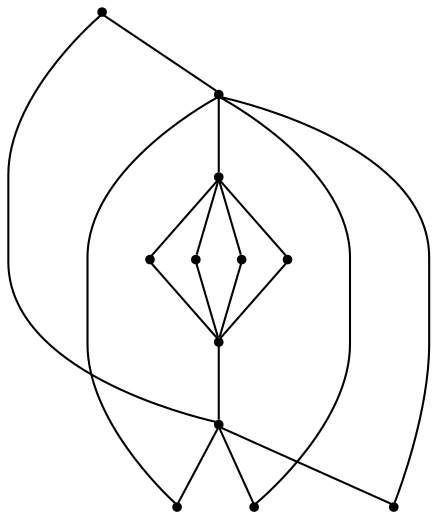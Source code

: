 graph {
  node [shape=point,comment="{\"directed\":false,\"doi\":\"10.1007/978-3-319-50106-2_10\",\"figure\":\"3 (3)\"}"]

  v0 [pos="1387.633477523804,317.6808977679668"]
  v1 [pos="1303.620205707663,391.1897894775773"]
  v2 [pos="1387.633477523804,527.709651223025"]
  v3 [pos="1303.620205707663,601.22052209788"]
  v4 [pos="1334.550120783265,317.6808977679668"]
  v5 [pos="1334.550120783265,527.709651223025"]
  v6 [pos="1303.620205707663,454.19903469872344"]
  v7 [pos="1303.620205707663,244.16804772786713"]
  v8 [pos="1274.537375195141,317.6808977679668"]
  v9 [pos="1219.6068067146869,317.6808977679668"]
  v10 [pos="1219.6068067146869,527.709651223025"]
  v11 [pos="1274.537375195141,527.709651223025"]

  v0 -- v1 [id="-1",pos="1387.633477523804,317.6808977679668 1303.620205707663,391.1897894775773 1303.620205707663,391.1897894775773 1303.620205707663,391.1897894775773"]
  v2 -- v3 [id="-2",pos="1387.633477523804,527.709651223025 1303.620205707663,601.22052209788 1303.620205707663,601.22052209788 1303.620205707663,601.22052209788"]
  v4 -- v1 [id="-5",pos="1334.550120783265,317.6808977679668 1303.620205707663,391.1897894775773 1303.620205707663,391.1897894775773 1303.620205707663,391.1897894775773"]
  v5 -- v3 [id="-6",pos="1334.550120783265,527.709651223025 1303.620205707663,601.22052209788 1303.620205707663,601.22052209788 1303.620205707663,601.22052209788"]
  v3 -- v7 [id="-7",pos="1303.620205707663,601.22052209788 1333.8000000138916,584.9640562016989 1333.8000000138916,584.9640562016989 1333.8000000138916,584.9640562016989 1355.0700713801693,573.5165326332706 1397.6060172771572,550.6131873096053 1418.8718918078669,519.9086561589468 1440.1419631741448,489.20415680210726 1440.1419631741448,450.69847161827437 1440.1419631741448,415.6933495148906 1440.1419631741448,380.6881638238684 1440.1419631741448,349.1835412132953 1417.3882468461395,321.1794180955329 1394.6304608594014,293.1752949777706 1349.1274793926295,268.6717349404573 1326.3696934058914,256.4157263438484 1303.620205707663,244.16804772786713 1303.620205707663,244.16804772786713 1303.620205707663,244.16804772786713"]
  v9 -- v1 [id="-11",pos="1219.6068067146869,317.6808977679668 1303.620205707663,391.1897894775773 1303.620205707663,391.1897894775773 1303.620205707663,391.1897894775773"]
  v10 -- v3 [id="-18",pos="1219.6068067146869,527.709651223025 1303.620205707663,601.22052209788 1303.620205707663,601.22052209788 1303.620205707663,601.22052209788"]
  v6 -- v5 [id="-26",pos="1303.620205707663,454.19903469872344 1334.550120783265,527.709651223025 1334.550120783265,527.709651223025 1334.550120783265,527.709651223025"]
  v6 -- v10 [id="-27",pos="1303.620205707663,454.19903469872344 1219.6068067146869,527.709651223025 1219.6068067146869,527.709651223025 1219.6068067146869,527.709651223025"]
  v6 -- v2 [id="-28",pos="1303.620205707663,454.19903469872344 1387.633477523804,527.709651223025 1387.633477523804,527.709651223025 1387.633477523804,527.709651223025"]
  v1 -- v6 [id="-29",pos="1303.620205707663,391.1897894775773 1303.620205707663,454.19903469872344 1303.620205707663,454.19903469872344 1303.620205707663,454.19903469872344"]
  v7 -- v0 [id="-30",pos="1303.620205707663,244.16804772786713 1387.633477523804,317.6808977679668 1387.633477523804,317.6808977679668 1387.633477523804,317.6808977679668"]
  v6 -- v11 [id="-31",pos="1303.620205707663,454.19903469872344 1274.537375195141,527.709651223025 1274.537375195141,527.709651223025 1274.537375195141,527.709651223025"]
  v7 -- v4 [id="-32",pos="1303.620205707663,244.16804772786713 1334.550120783265,317.6808977679668 1334.550120783265,317.6808977679668 1334.550120783265,317.6808977679668"]
  v7 -- v9 [id="-33",pos="1303.620205707663,244.16804772786713 1219.6068067146869,317.6808977679668 1219.6068067146869,317.6808977679668 1219.6068067146869,317.6808977679668"]
  v7 -- v8 [id="-34",pos="1303.620205707663,244.16804772786713 1274.537375195141,317.6808977679668 1274.537375195141,317.6808977679668 1274.537375195141,317.6808977679668"]
  v8 -- v1 [id="-35",pos="1274.537375195141,317.6808977679668 1303.620205707663,391.1897894775773 1303.620205707663,391.1897894775773 1303.620205707663,391.1897894775773"]
  v11 -- v3 [id="-36",pos="1274.537375195141,527.709651223025 1303.620205707663,601.22052209788 1303.620205707663,601.22052209788 1303.620205707663,601.22052209788"]
}